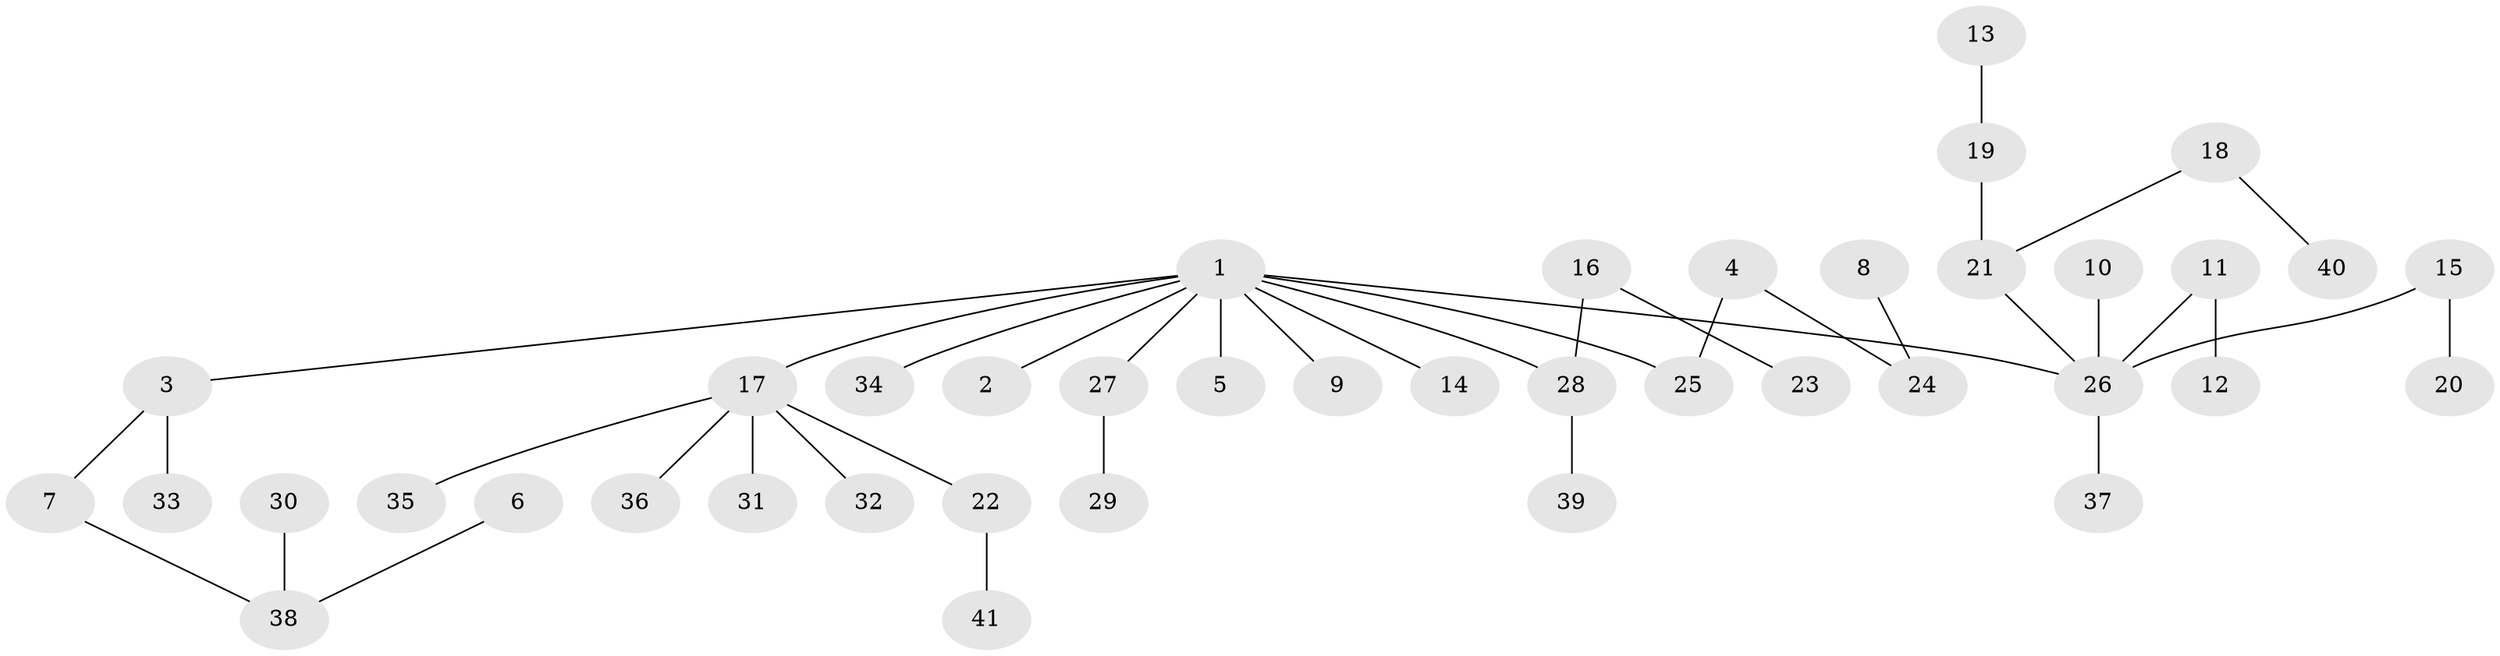 // original degree distribution, {7: 0.024390243902439025, 6: 0.012195121951219513, 2: 0.2682926829268293, 3: 0.17073170731707318, 4: 0.036585365853658534, 5: 0.012195121951219513, 1: 0.47560975609756095}
// Generated by graph-tools (version 1.1) at 2025/26/03/09/25 03:26:32]
// undirected, 41 vertices, 40 edges
graph export_dot {
graph [start="1"]
  node [color=gray90,style=filled];
  1;
  2;
  3;
  4;
  5;
  6;
  7;
  8;
  9;
  10;
  11;
  12;
  13;
  14;
  15;
  16;
  17;
  18;
  19;
  20;
  21;
  22;
  23;
  24;
  25;
  26;
  27;
  28;
  29;
  30;
  31;
  32;
  33;
  34;
  35;
  36;
  37;
  38;
  39;
  40;
  41;
  1 -- 2 [weight=1.0];
  1 -- 3 [weight=1.0];
  1 -- 5 [weight=1.0];
  1 -- 9 [weight=1.0];
  1 -- 14 [weight=1.0];
  1 -- 17 [weight=1.0];
  1 -- 25 [weight=1.0];
  1 -- 26 [weight=1.0];
  1 -- 27 [weight=1.0];
  1 -- 28 [weight=1.0];
  1 -- 34 [weight=1.0];
  3 -- 7 [weight=1.0];
  3 -- 33 [weight=1.0];
  4 -- 24 [weight=1.0];
  4 -- 25 [weight=1.0];
  6 -- 38 [weight=1.0];
  7 -- 38 [weight=1.0];
  8 -- 24 [weight=1.0];
  10 -- 26 [weight=1.0];
  11 -- 12 [weight=1.0];
  11 -- 26 [weight=1.0];
  13 -- 19 [weight=1.0];
  15 -- 20 [weight=1.0];
  15 -- 26 [weight=1.0];
  16 -- 23 [weight=1.0];
  16 -- 28 [weight=1.0];
  17 -- 22 [weight=1.0];
  17 -- 31 [weight=1.0];
  17 -- 32 [weight=1.0];
  17 -- 35 [weight=1.0];
  17 -- 36 [weight=1.0];
  18 -- 21 [weight=1.0];
  18 -- 40 [weight=1.0];
  19 -- 21 [weight=1.0];
  21 -- 26 [weight=1.0];
  22 -- 41 [weight=1.0];
  26 -- 37 [weight=1.0];
  27 -- 29 [weight=1.0];
  28 -- 39 [weight=1.0];
  30 -- 38 [weight=1.0];
}
